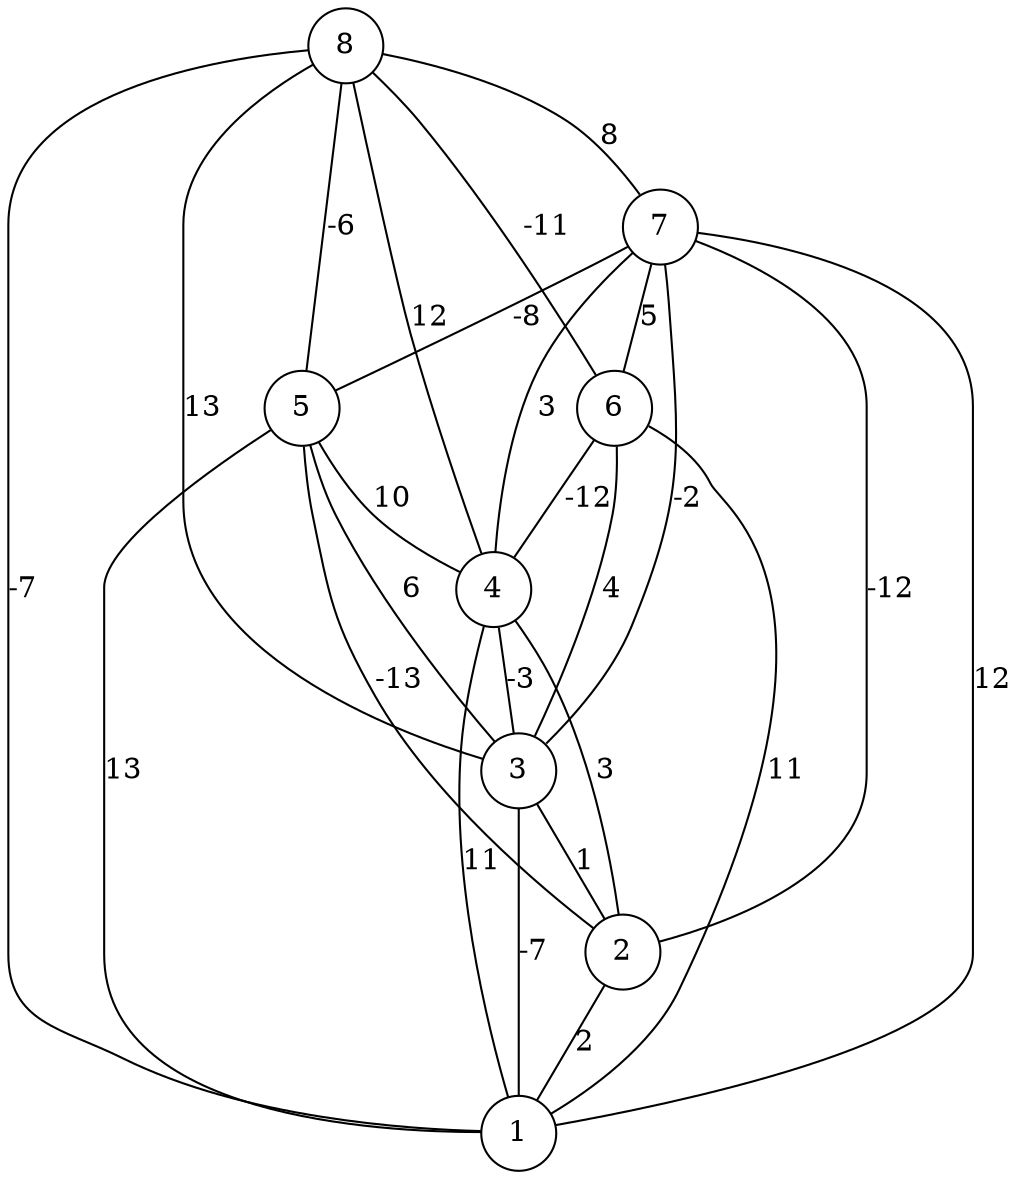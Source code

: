 graph { 
	 fontname="Helvetica,Arial,sans-serif" 
	 node [shape = circle]; 
	 8 -- 1 [label = "-7"];
	 8 -- 3 [label = "13"];
	 8 -- 4 [label = "12"];
	 8 -- 5 [label = "-6"];
	 8 -- 6 [label = "-11"];
	 8 -- 7 [label = "8"];
	 7 -- 1 [label = "12"];
	 7 -- 2 [label = "-12"];
	 7 -- 3 [label = "-2"];
	 7 -- 4 [label = "3"];
	 7 -- 5 [label = "-8"];
	 7 -- 6 [label = "5"];
	 6 -- 1 [label = "11"];
	 6 -- 3 [label = "4"];
	 6 -- 4 [label = "-12"];
	 5 -- 1 [label = "13"];
	 5 -- 2 [label = "-13"];
	 5 -- 3 [label = "6"];
	 5 -- 4 [label = "10"];
	 4 -- 1 [label = "11"];
	 4 -- 2 [label = "3"];
	 4 -- 3 [label = "-3"];
	 3 -- 1 [label = "-7"];
	 3 -- 2 [label = "1"];
	 2 -- 1 [label = "2"];
	 1;
	 2;
	 3;
	 4;
	 5;
	 6;
	 7;
	 8;
}
